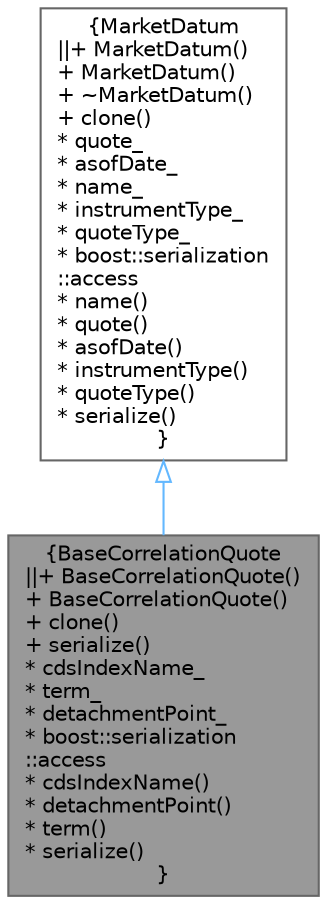 digraph "BaseCorrelationQuote"
{
 // INTERACTIVE_SVG=YES
 // LATEX_PDF_SIZE
  bgcolor="transparent";
  edge [fontname=Helvetica,fontsize=10,labelfontname=Helvetica,labelfontsize=10];
  node [fontname=Helvetica,fontsize=10,shape=box,height=0.2,width=0.4];
  Node1 [label="{BaseCorrelationQuote\n||+ BaseCorrelationQuote()\l+ BaseCorrelationQuote()\l+ clone()\l+ serialize()\l* cdsIndexName_\l* term_\l* detachmentPoint_\l* boost::serialization\l::access\l* cdsIndexName()\l* detachmentPoint()\l* term()\l* serialize()\l}",height=0.2,width=0.4,color="gray40", fillcolor="grey60", style="filled", fontcolor="black",tooltip="Base correlation data class."];
  Node2 -> Node1 [dir="back",color="steelblue1",style="solid",arrowtail="onormal"];
  Node2 [label="{MarketDatum\n||+ MarketDatum()\l+ MarketDatum()\l+ ~MarketDatum()\l+ clone()\l* quote_\l* asofDate_\l* name_\l* instrumentType_\l* quoteType_\l* boost::serialization\l::access\l* name()\l* quote()\l* asofDate()\l* instrumentType()\l* quoteType()\l* serialize()\l}",height=0.2,width=0.4,color="gray40", fillcolor="white", style="filled",URL="$classore_1_1data_1_1_market_datum.html",tooltip="Base market data class."];
}
